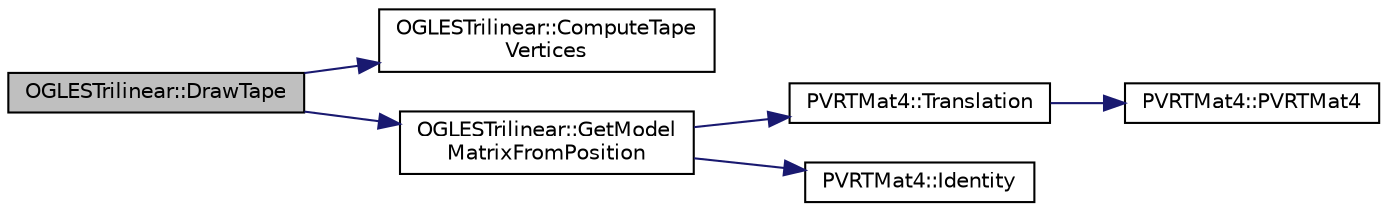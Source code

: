 digraph "OGLESTrilinear::DrawTape"
{
  edge [fontname="Helvetica",fontsize="10",labelfontname="Helvetica",labelfontsize="10"];
  node [fontname="Helvetica",fontsize="10",shape=record];
  rankdir="LR";
  Node1 [label="OGLESTrilinear::DrawTape",height=0.2,width=0.4,color="black", fillcolor="grey75", style="filled", fontcolor="black"];
  Node1 -> Node2 [color="midnightblue",fontsize="10",style="solid"];
  Node2 [label="OGLESTrilinear::ComputeTape\lVertices",height=0.2,width=0.4,color="black", fillcolor="white", style="filled",URL="$class_o_g_l_e_s_trilinear.html#adde9c78b19953aa2eddb627dbd74ca94"];
  Node1 -> Node3 [color="midnightblue",fontsize="10",style="solid"];
  Node3 [label="OGLESTrilinear::GetModel\lMatrixFromPosition",height=0.2,width=0.4,color="black", fillcolor="white", style="filled",URL="$class_o_g_l_e_s_trilinear.html#a1b5c61de2f46b54d56d757069af4efb7"];
  Node3 -> Node4 [color="midnightblue",fontsize="10",style="solid"];
  Node4 [label="PVRTMat4::Translation",height=0.2,width=0.4,color="black", fillcolor="white", style="filled",URL="$struct_p_v_r_t_mat4.html#ac8394275725110b7ad5f14d05fd4d1fe",tooltip="Calculates a 4x4 matrix corresponding to a transformation of tx, ty and tz distance in each axis..."];
  Node4 -> Node5 [color="midnightblue",fontsize="10",style="solid"];
  Node5 [label="PVRTMat4::PVRTMat4",height=0.2,width=0.4,color="black", fillcolor="white", style="filled",URL="$struct_p_v_r_t_mat4.html#a92e508e35266fed4b96b2e26249ecb06",tooltip="Blank constructor. "];
  Node3 -> Node6 [color="midnightblue",fontsize="10",style="solid"];
  Node6 [label="PVRTMat4::Identity",height=0.2,width=0.4,color="black", fillcolor="white", style="filled",URL="$struct_p_v_r_t_mat4.html#aec7e6d87fc29ef245978cbeaeedf15d7",tooltip="Generates an identity matrix. "];
}
